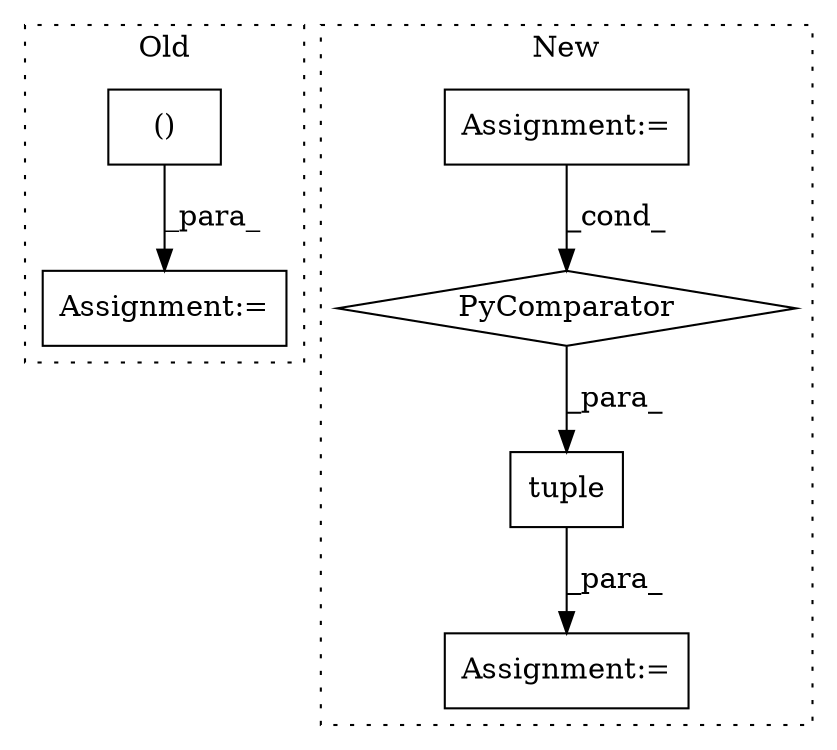 digraph G {
subgraph cluster0 {
1 [label="()" a="106" s="1938" l="35" shape="box"];
6 [label="Assignment:=" a="7" s="2778" l="6" shape="box"];
label = "Old";
style="dotted";
}
subgraph cluster1 {
2 [label="tuple" a="32" s="3108,3134" l="6,1" shape="box"];
3 [label="Assignment:=" a="7" s="2508" l="35" shape="box"];
4 [label="PyComparator" a="113" s="2508" l="35" shape="diamond"];
5 [label="Assignment:=" a="7" s="3107" l="1" shape="box"];
label = "New";
style="dotted";
}
1 -> 6 [label="_para_"];
2 -> 5 [label="_para_"];
3 -> 4 [label="_cond_"];
4 -> 2 [label="_para_"];
}
